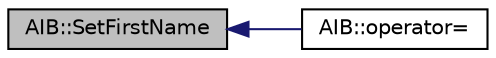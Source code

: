 digraph "AIB::SetFirstName"
{
  edge [fontname="Helvetica",fontsize="10",labelfontname="Helvetica",labelfontsize="10"];
  node [fontname="Helvetica",fontsize="10",shape=record];
  rankdir="LR";
  Node1 [label="AIB::SetFirstName",height=0.2,width=0.4,color="black", fillcolor="grey75", style="filled", fontcolor="black"];
  Node1 -> Node2 [dir="back",color="midnightblue",fontsize="10",style="solid",fontname="Helvetica"];
  Node2 [label="AIB::operator=",height=0.2,width=0.4,color="black", fillcolor="white", style="filled",URL="$class_a_i_b.html#a77b6f74ea3ef39cb1ccb916db7a48740"];
}
